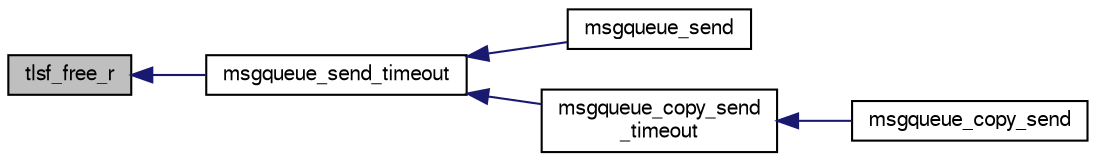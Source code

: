 digraph "tlsf_free_r"
{
  edge [fontname="FreeSans",fontsize="10",labelfontname="FreeSans",labelfontsize="10"];
  node [fontname="FreeSans",fontsize="10",shape=record];
  rankdir="LR";
  Node1 [label="tlsf_free_r",height=0.2,width=0.4,color="black", fillcolor="grey75", style="filled", fontcolor="black"];
  Node1 -> Node2 [dir="back",color="midnightblue",fontsize="10",style="solid",fontname="FreeSans"];
  Node2 [label="msgqueue_send_timeout",height=0.2,width=0.4,color="black", fillcolor="white", style="filled",URL="$msg__queue_8h.html#aa9c85548b02609202975402ff7efcd64",tooltip="send a buffer previously allocated by msgqueue_malloc_before_send "];
  Node2 -> Node3 [dir="back",color="midnightblue",fontsize="10",style="solid",fontname="FreeSans"];
  Node3 [label="msgqueue_send",height=0.2,width=0.4,color="black", fillcolor="white", style="filled",URL="$msg__queue_8h.html#a6b457b8a24d51625e782035fe54622a7",tooltip="send a buffer previously allocated by msgqueue_malloc_before_send "];
  Node2 -> Node4 [dir="back",color="midnightblue",fontsize="10",style="solid",fontname="FreeSans"];
  Node4 [label="msgqueue_copy_send\l_timeout",height=0.2,width=0.4,color="black", fillcolor="white", style="filled",URL="$msg__queue_8h.html#aac728799fec55bd850be4fbc674628a9",tooltip="send a buffer NOT previously allocated "];
  Node4 -> Node5 [dir="back",color="midnightblue",fontsize="10",style="solid",fontname="FreeSans"];
  Node5 [label="msgqueue_copy_send",height=0.2,width=0.4,color="black", fillcolor="white", style="filled",URL="$msg__queue_8h.html#ab8e38447d739bbdfab151c413e813070",tooltip="send a buffer NOT previously allocated "];
}
